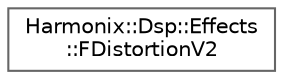 digraph "Graphical Class Hierarchy"
{
 // INTERACTIVE_SVG=YES
 // LATEX_PDF_SIZE
  bgcolor="transparent";
  edge [fontname=Helvetica,fontsize=10,labelfontname=Helvetica,labelfontsize=10];
  node [fontname=Helvetica,fontsize=10,shape=box,height=0.2,width=0.4];
  rankdir="LR";
  Node0 [id="Node000000",label="Harmonix::Dsp::Effects\l::FDistortionV2",height=0.2,width=0.4,color="grey40", fillcolor="white", style="filled",URL="$de/d9e/classHarmonix_1_1Dsp_1_1Effects_1_1FDistortionV2.html",tooltip=" "];
}
